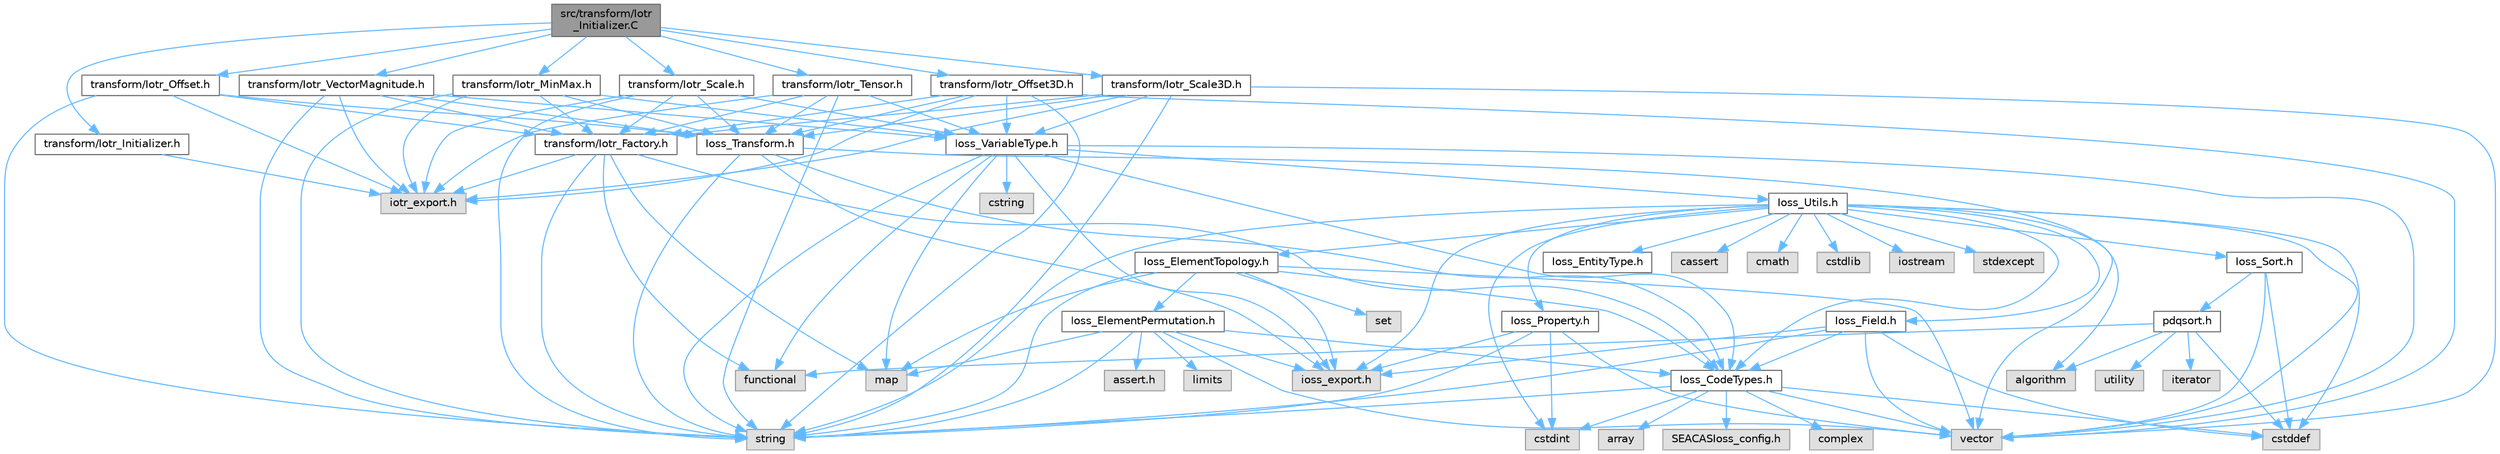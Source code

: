 digraph "src/transform/Iotr_Initializer.C"
{
 // INTERACTIVE_SVG=YES
 // LATEX_PDF_SIZE
  bgcolor="transparent";
  edge [fontname=Helvetica,fontsize=10,labelfontname=Helvetica,labelfontsize=10];
  node [fontname=Helvetica,fontsize=10,shape=box,height=0.2,width=0.4];
  Node1 [id="Node000001",label="src/transform/Iotr\l_Initializer.C",height=0.2,width=0.4,color="gray40", fillcolor="grey60", style="filled", fontcolor="black",tooltip=" "];
  Node1 -> Node2 [id="edge1_Node000001_Node000002",color="steelblue1",style="solid",tooltip=" "];
  Node2 [id="Node000002",label="transform/Iotr_Initializer.h",height=0.2,width=0.4,color="grey40", fillcolor="white", style="filled",URL="$Iotr__Initializer_8h.html",tooltip=" "];
  Node2 -> Node3 [id="edge2_Node000002_Node000003",color="steelblue1",style="solid",tooltip=" "];
  Node3 [id="Node000003",label="iotr_export.h",height=0.2,width=0.4,color="grey60", fillcolor="#E0E0E0", style="filled",tooltip=" "];
  Node1 -> Node4 [id="edge3_Node000001_Node000004",color="steelblue1",style="solid",tooltip=" "];
  Node4 [id="Node000004",label="transform/Iotr_MinMax.h",height=0.2,width=0.4,color="grey40", fillcolor="white", style="filled",URL="$Iotr__MinMax_8h.html",tooltip=" "];
  Node4 -> Node3 [id="edge4_Node000004_Node000003",color="steelblue1",style="solid",tooltip=" "];
  Node4 -> Node5 [id="edge5_Node000004_Node000005",color="steelblue1",style="solid",tooltip=" "];
  Node5 [id="Node000005",label="Ioss_Transform.h",height=0.2,width=0.4,color="grey40", fillcolor="white", style="filled",URL="$Ioss__Transform_8h.html",tooltip=" "];
  Node5 -> Node6 [id="edge6_Node000005_Node000006",color="steelblue1",style="solid",tooltip=" "];
  Node6 [id="Node000006",label="ioss_export.h",height=0.2,width=0.4,color="grey60", fillcolor="#E0E0E0", style="filled",tooltip=" "];
  Node5 -> Node7 [id="edge7_Node000005_Node000007",color="steelblue1",style="solid",tooltip=" "];
  Node7 [id="Node000007",label="Ioss_CodeTypes.h",height=0.2,width=0.4,color="grey40", fillcolor="white", style="filled",URL="$Ioss__CodeTypes_8h.html",tooltip=" "];
  Node7 -> Node8 [id="edge8_Node000007_Node000008",color="steelblue1",style="solid",tooltip=" "];
  Node8 [id="Node000008",label="array",height=0.2,width=0.4,color="grey60", fillcolor="#E0E0E0", style="filled",tooltip=" "];
  Node7 -> Node9 [id="edge9_Node000007_Node000009",color="steelblue1",style="solid",tooltip=" "];
  Node9 [id="Node000009",label="cstddef",height=0.2,width=0.4,color="grey60", fillcolor="#E0E0E0", style="filled",tooltip=" "];
  Node7 -> Node10 [id="edge10_Node000007_Node000010",color="steelblue1",style="solid",tooltip=" "];
  Node10 [id="Node000010",label="cstdint",height=0.2,width=0.4,color="grey60", fillcolor="#E0E0E0", style="filled",tooltip=" "];
  Node7 -> Node11 [id="edge11_Node000007_Node000011",color="steelblue1",style="solid",tooltip=" "];
  Node11 [id="Node000011",label="string",height=0.2,width=0.4,color="grey60", fillcolor="#E0E0E0", style="filled",tooltip=" "];
  Node7 -> Node12 [id="edge12_Node000007_Node000012",color="steelblue1",style="solid",tooltip=" "];
  Node12 [id="Node000012",label="vector",height=0.2,width=0.4,color="grey60", fillcolor="#E0E0E0", style="filled",tooltip=" "];
  Node7 -> Node13 [id="edge13_Node000007_Node000013",color="steelblue1",style="solid",tooltip=" "];
  Node13 [id="Node000013",label="SEACASIoss_config.h",height=0.2,width=0.4,color="grey60", fillcolor="#E0E0E0", style="filled",tooltip=" "];
  Node7 -> Node14 [id="edge14_Node000007_Node000014",color="steelblue1",style="solid",tooltip=" "];
  Node14 [id="Node000014",label="complex",height=0.2,width=0.4,color="grey60", fillcolor="#E0E0E0", style="filled",tooltip=" "];
  Node5 -> Node11 [id="edge15_Node000005_Node000011",color="steelblue1",style="solid",tooltip=" "];
  Node5 -> Node12 [id="edge16_Node000005_Node000012",color="steelblue1",style="solid",tooltip=" "];
  Node4 -> Node15 [id="edge17_Node000004_Node000015",color="steelblue1",style="solid",tooltip=" "];
  Node15 [id="Node000015",label="Ioss_VariableType.h",height=0.2,width=0.4,color="grey40", fillcolor="white", style="filled",URL="$Ioss__VariableType_8h.html",tooltip=" "];
  Node15 -> Node6 [id="edge18_Node000015_Node000006",color="steelblue1",style="solid",tooltip=" "];
  Node15 -> Node7 [id="edge19_Node000015_Node000007",color="steelblue1",style="solid",tooltip=" "];
  Node15 -> Node16 [id="edge20_Node000015_Node000016",color="steelblue1",style="solid",tooltip=" "];
  Node16 [id="Node000016",label="Ioss_Utils.h",height=0.2,width=0.4,color="grey40", fillcolor="white", style="filled",URL="$Ioss__Utils_8h.html",tooltip=" "];
  Node16 -> Node6 [id="edge21_Node000016_Node000006",color="steelblue1",style="solid",tooltip=" "];
  Node16 -> Node7 [id="edge22_Node000016_Node000007",color="steelblue1",style="solid",tooltip=" "];
  Node16 -> Node17 [id="edge23_Node000016_Node000017",color="steelblue1",style="solid",tooltip=" "];
  Node17 [id="Node000017",label="Ioss_ElementTopology.h",height=0.2,width=0.4,color="grey40", fillcolor="white", style="filled",URL="$Ioss__ElementTopology_8h.html",tooltip=" "];
  Node17 -> Node6 [id="edge24_Node000017_Node000006",color="steelblue1",style="solid",tooltip=" "];
  Node17 -> Node7 [id="edge25_Node000017_Node000007",color="steelblue1",style="solid",tooltip=" "];
  Node17 -> Node18 [id="edge26_Node000017_Node000018",color="steelblue1",style="solid",tooltip=" "];
  Node18 [id="Node000018",label="Ioss_ElementPermutation.h",height=0.2,width=0.4,color="grey40", fillcolor="white", style="filled",URL="$Ioss__ElementPermutation_8h.html",tooltip=" "];
  Node18 -> Node6 [id="edge27_Node000018_Node000006",color="steelblue1",style="solid",tooltip=" "];
  Node18 -> Node7 [id="edge28_Node000018_Node000007",color="steelblue1",style="solid",tooltip=" "];
  Node18 -> Node19 [id="edge29_Node000018_Node000019",color="steelblue1",style="solid",tooltip=" "];
  Node19 [id="Node000019",label="assert.h",height=0.2,width=0.4,color="grey60", fillcolor="#E0E0E0", style="filled",tooltip=" "];
  Node18 -> Node20 [id="edge30_Node000018_Node000020",color="steelblue1",style="solid",tooltip=" "];
  Node20 [id="Node000020",label="limits",height=0.2,width=0.4,color="grey60", fillcolor="#E0E0E0", style="filled",tooltip=" "];
  Node18 -> Node21 [id="edge31_Node000018_Node000021",color="steelblue1",style="solid",tooltip=" "];
  Node21 [id="Node000021",label="map",height=0.2,width=0.4,color="grey60", fillcolor="#E0E0E0", style="filled",tooltip=" "];
  Node18 -> Node11 [id="edge32_Node000018_Node000011",color="steelblue1",style="solid",tooltip=" "];
  Node18 -> Node12 [id="edge33_Node000018_Node000012",color="steelblue1",style="solid",tooltip=" "];
  Node17 -> Node21 [id="edge34_Node000017_Node000021",color="steelblue1",style="solid",tooltip=" "];
  Node17 -> Node22 [id="edge35_Node000017_Node000022",color="steelblue1",style="solid",tooltip=" "];
  Node22 [id="Node000022",label="set",height=0.2,width=0.4,color="grey60", fillcolor="#E0E0E0", style="filled",tooltip=" "];
  Node17 -> Node11 [id="edge36_Node000017_Node000011",color="steelblue1",style="solid",tooltip=" "];
  Node17 -> Node12 [id="edge37_Node000017_Node000012",color="steelblue1",style="solid",tooltip=" "];
  Node16 -> Node23 [id="edge38_Node000016_Node000023",color="steelblue1",style="solid",tooltip=" "];
  Node23 [id="Node000023",label="Ioss_EntityType.h",height=0.2,width=0.4,color="grey40", fillcolor="white", style="filled",URL="$Ioss__EntityType_8h.html",tooltip=" "];
  Node16 -> Node24 [id="edge39_Node000016_Node000024",color="steelblue1",style="solid",tooltip=" "];
  Node24 [id="Node000024",label="Ioss_Field.h",height=0.2,width=0.4,color="grey40", fillcolor="white", style="filled",URL="$Ioss__Field_8h.html",tooltip=" "];
  Node24 -> Node6 [id="edge40_Node000024_Node000006",color="steelblue1",style="solid",tooltip=" "];
  Node24 -> Node7 [id="edge41_Node000024_Node000007",color="steelblue1",style="solid",tooltip=" "];
  Node24 -> Node9 [id="edge42_Node000024_Node000009",color="steelblue1",style="solid",tooltip=" "];
  Node24 -> Node11 [id="edge43_Node000024_Node000011",color="steelblue1",style="solid",tooltip=" "];
  Node24 -> Node12 [id="edge44_Node000024_Node000012",color="steelblue1",style="solid",tooltip=" "];
  Node16 -> Node25 [id="edge45_Node000016_Node000025",color="steelblue1",style="solid",tooltip=" "];
  Node25 [id="Node000025",label="Ioss_Property.h",height=0.2,width=0.4,color="grey40", fillcolor="white", style="filled",URL="$Ioss__Property_8h.html",tooltip=" "];
  Node25 -> Node6 [id="edge46_Node000025_Node000006",color="steelblue1",style="solid",tooltip=" "];
  Node25 -> Node10 [id="edge47_Node000025_Node000010",color="steelblue1",style="solid",tooltip=" "];
  Node25 -> Node11 [id="edge48_Node000025_Node000011",color="steelblue1",style="solid",tooltip=" "];
  Node25 -> Node12 [id="edge49_Node000025_Node000012",color="steelblue1",style="solid",tooltip=" "];
  Node16 -> Node26 [id="edge50_Node000016_Node000026",color="steelblue1",style="solid",tooltip=" "];
  Node26 [id="Node000026",label="Ioss_Sort.h",height=0.2,width=0.4,color="grey40", fillcolor="white", style="filled",URL="$Ioss__Sort_8h.html",tooltip=" "];
  Node26 -> Node27 [id="edge51_Node000026_Node000027",color="steelblue1",style="solid",tooltip=" "];
  Node27 [id="Node000027",label="pdqsort.h",height=0.2,width=0.4,color="grey40", fillcolor="white", style="filled",URL="$pdqsort_8h.html",tooltip=" "];
  Node27 -> Node28 [id="edge52_Node000027_Node000028",color="steelblue1",style="solid",tooltip=" "];
  Node28 [id="Node000028",label="algorithm",height=0.2,width=0.4,color="grey60", fillcolor="#E0E0E0", style="filled",tooltip=" "];
  Node27 -> Node9 [id="edge53_Node000027_Node000009",color="steelblue1",style="solid",tooltip=" "];
  Node27 -> Node29 [id="edge54_Node000027_Node000029",color="steelblue1",style="solid",tooltip=" "];
  Node29 [id="Node000029",label="functional",height=0.2,width=0.4,color="grey60", fillcolor="#E0E0E0", style="filled",tooltip=" "];
  Node27 -> Node30 [id="edge55_Node000027_Node000030",color="steelblue1",style="solid",tooltip=" "];
  Node30 [id="Node000030",label="iterator",height=0.2,width=0.4,color="grey60", fillcolor="#E0E0E0", style="filled",tooltip=" "];
  Node27 -> Node31 [id="edge56_Node000027_Node000031",color="steelblue1",style="solid",tooltip=" "];
  Node31 [id="Node000031",label="utility",height=0.2,width=0.4,color="grey60", fillcolor="#E0E0E0", style="filled",tooltip=" "];
  Node26 -> Node9 [id="edge57_Node000026_Node000009",color="steelblue1",style="solid",tooltip=" "];
  Node26 -> Node12 [id="edge58_Node000026_Node000012",color="steelblue1",style="solid",tooltip=" "];
  Node16 -> Node28 [id="edge59_Node000016_Node000028",color="steelblue1",style="solid",tooltip=" "];
  Node16 -> Node32 [id="edge60_Node000016_Node000032",color="steelblue1",style="solid",tooltip=" "];
  Node32 [id="Node000032",label="cassert",height=0.2,width=0.4,color="grey60", fillcolor="#E0E0E0", style="filled",tooltip=" "];
  Node16 -> Node33 [id="edge61_Node000016_Node000033",color="steelblue1",style="solid",tooltip=" "];
  Node33 [id="Node000033",label="cmath",height=0.2,width=0.4,color="grey60", fillcolor="#E0E0E0", style="filled",tooltip=" "];
  Node16 -> Node9 [id="edge62_Node000016_Node000009",color="steelblue1",style="solid",tooltip=" "];
  Node16 -> Node10 [id="edge63_Node000016_Node000010",color="steelblue1",style="solid",tooltip=" "];
  Node16 -> Node34 [id="edge64_Node000016_Node000034",color="steelblue1",style="solid",tooltip=" "];
  Node34 [id="Node000034",label="cstdlib",height=0.2,width=0.4,color="grey60", fillcolor="#E0E0E0", style="filled",tooltip=" "];
  Node16 -> Node35 [id="edge65_Node000016_Node000035",color="steelblue1",style="solid",tooltip=" "];
  Node35 [id="Node000035",label="iostream",height=0.2,width=0.4,color="grey60", fillcolor="#E0E0E0", style="filled",tooltip=" "];
  Node16 -> Node36 [id="edge66_Node000016_Node000036",color="steelblue1",style="solid",tooltip=" "];
  Node36 [id="Node000036",label="stdexcept",height=0.2,width=0.4,color="grey60", fillcolor="#E0E0E0", style="filled",tooltip=" "];
  Node16 -> Node11 [id="edge67_Node000016_Node000011",color="steelblue1",style="solid",tooltip=" "];
  Node16 -> Node12 [id="edge68_Node000016_Node000012",color="steelblue1",style="solid",tooltip=" "];
  Node15 -> Node37 [id="edge69_Node000015_Node000037",color="steelblue1",style="solid",tooltip=" "];
  Node37 [id="Node000037",label="cstring",height=0.2,width=0.4,color="grey60", fillcolor="#E0E0E0", style="filled",tooltip=" "];
  Node15 -> Node29 [id="edge70_Node000015_Node000029",color="steelblue1",style="solid",tooltip=" "];
  Node15 -> Node21 [id="edge71_Node000015_Node000021",color="steelblue1",style="solid",tooltip=" "];
  Node15 -> Node11 [id="edge72_Node000015_Node000011",color="steelblue1",style="solid",tooltip=" "];
  Node15 -> Node12 [id="edge73_Node000015_Node000012",color="steelblue1",style="solid",tooltip=" "];
  Node4 -> Node38 [id="edge74_Node000004_Node000038",color="steelblue1",style="solid",tooltip=" "];
  Node38 [id="Node000038",label="transform/Iotr_Factory.h",height=0.2,width=0.4,color="grey40", fillcolor="white", style="filled",URL="$Iotr__Factory_8h.html",tooltip=" "];
  Node38 -> Node3 [id="edge75_Node000038_Node000003",color="steelblue1",style="solid",tooltip=" "];
  Node38 -> Node7 [id="edge76_Node000038_Node000007",color="steelblue1",style="solid",tooltip=" "];
  Node38 -> Node29 [id="edge77_Node000038_Node000029",color="steelblue1",style="solid",tooltip=" "];
  Node38 -> Node21 [id="edge78_Node000038_Node000021",color="steelblue1",style="solid",tooltip=" "];
  Node38 -> Node11 [id="edge79_Node000038_Node000011",color="steelblue1",style="solid",tooltip=" "];
  Node4 -> Node11 [id="edge80_Node000004_Node000011",color="steelblue1",style="solid",tooltip=" "];
  Node1 -> Node39 [id="edge81_Node000001_Node000039",color="steelblue1",style="solid",tooltip=" "];
  Node39 [id="Node000039",label="transform/Iotr_Offset.h",height=0.2,width=0.4,color="grey40", fillcolor="white", style="filled",URL="$Iotr__Offset_8h.html",tooltip=" "];
  Node39 -> Node3 [id="edge82_Node000039_Node000003",color="steelblue1",style="solid",tooltip=" "];
  Node39 -> Node5 [id="edge83_Node000039_Node000005",color="steelblue1",style="solid",tooltip=" "];
  Node39 -> Node38 [id="edge84_Node000039_Node000038",color="steelblue1",style="solid",tooltip=" "];
  Node39 -> Node11 [id="edge85_Node000039_Node000011",color="steelblue1",style="solid",tooltip=" "];
  Node1 -> Node40 [id="edge86_Node000001_Node000040",color="steelblue1",style="solid",tooltip=" "];
  Node40 [id="Node000040",label="transform/Iotr_Offset3D.h",height=0.2,width=0.4,color="grey40", fillcolor="white", style="filled",URL="$Iotr__Offset3D_8h.html",tooltip=" "];
  Node40 -> Node3 [id="edge87_Node000040_Node000003",color="steelblue1",style="solid",tooltip=" "];
  Node40 -> Node5 [id="edge88_Node000040_Node000005",color="steelblue1",style="solid",tooltip=" "];
  Node40 -> Node15 [id="edge89_Node000040_Node000015",color="steelblue1",style="solid",tooltip=" "];
  Node40 -> Node38 [id="edge90_Node000040_Node000038",color="steelblue1",style="solid",tooltip=" "];
  Node40 -> Node11 [id="edge91_Node000040_Node000011",color="steelblue1",style="solid",tooltip=" "];
  Node40 -> Node12 [id="edge92_Node000040_Node000012",color="steelblue1",style="solid",tooltip=" "];
  Node1 -> Node41 [id="edge93_Node000001_Node000041",color="steelblue1",style="solid",tooltip=" "];
  Node41 [id="Node000041",label="transform/Iotr_Scale.h",height=0.2,width=0.4,color="grey40", fillcolor="white", style="filled",URL="$Iotr__Scale_8h.html",tooltip=" "];
  Node41 -> Node3 [id="edge94_Node000041_Node000003",color="steelblue1",style="solid",tooltip=" "];
  Node41 -> Node5 [id="edge95_Node000041_Node000005",color="steelblue1",style="solid",tooltip=" "];
  Node41 -> Node15 [id="edge96_Node000041_Node000015",color="steelblue1",style="solid",tooltip=" "];
  Node41 -> Node38 [id="edge97_Node000041_Node000038",color="steelblue1",style="solid",tooltip=" "];
  Node41 -> Node11 [id="edge98_Node000041_Node000011",color="steelblue1",style="solid",tooltip=" "];
  Node1 -> Node42 [id="edge99_Node000001_Node000042",color="steelblue1",style="solid",tooltip=" "];
  Node42 [id="Node000042",label="transform/Iotr_Scale3D.h",height=0.2,width=0.4,color="grey40", fillcolor="white", style="filled",URL="$Iotr__Scale3D_8h.html",tooltip=" "];
  Node42 -> Node3 [id="edge100_Node000042_Node000003",color="steelblue1",style="solid",tooltip=" "];
  Node42 -> Node15 [id="edge101_Node000042_Node000015",color="steelblue1",style="solid",tooltip=" "];
  Node42 -> Node5 [id="edge102_Node000042_Node000005",color="steelblue1",style="solid",tooltip=" "];
  Node42 -> Node38 [id="edge103_Node000042_Node000038",color="steelblue1",style="solid",tooltip=" "];
  Node42 -> Node11 [id="edge104_Node000042_Node000011",color="steelblue1",style="solid",tooltip=" "];
  Node42 -> Node12 [id="edge105_Node000042_Node000012",color="steelblue1",style="solid",tooltip=" "];
  Node1 -> Node43 [id="edge106_Node000001_Node000043",color="steelblue1",style="solid",tooltip=" "];
  Node43 [id="Node000043",label="transform/Iotr_Tensor.h",height=0.2,width=0.4,color="grey40", fillcolor="white", style="filled",URL="$Iotr__Tensor_8h.html",tooltip=" "];
  Node43 -> Node3 [id="edge107_Node000043_Node000003",color="steelblue1",style="solid",tooltip=" "];
  Node43 -> Node5 [id="edge108_Node000043_Node000005",color="steelblue1",style="solid",tooltip=" "];
  Node43 -> Node15 [id="edge109_Node000043_Node000015",color="steelblue1",style="solid",tooltip=" "];
  Node43 -> Node38 [id="edge110_Node000043_Node000038",color="steelblue1",style="solid",tooltip=" "];
  Node43 -> Node11 [id="edge111_Node000043_Node000011",color="steelblue1",style="solid",tooltip=" "];
  Node1 -> Node44 [id="edge112_Node000001_Node000044",color="steelblue1",style="solid",tooltip=" "];
  Node44 [id="Node000044",label="transform/Iotr_VectorMagnitude.h",height=0.2,width=0.4,color="grey40", fillcolor="white", style="filled",URL="$Iotr__VectorMagnitude_8h.html",tooltip=" "];
  Node44 -> Node3 [id="edge113_Node000044_Node000003",color="steelblue1",style="solid",tooltip=" "];
  Node44 -> Node5 [id="edge114_Node000044_Node000005",color="steelblue1",style="solid",tooltip=" "];
  Node44 -> Node15 [id="edge115_Node000044_Node000015",color="steelblue1",style="solid",tooltip=" "];
  Node44 -> Node38 [id="edge116_Node000044_Node000038",color="steelblue1",style="solid",tooltip=" "];
  Node44 -> Node11 [id="edge117_Node000044_Node000011",color="steelblue1",style="solid",tooltip=" "];
}
